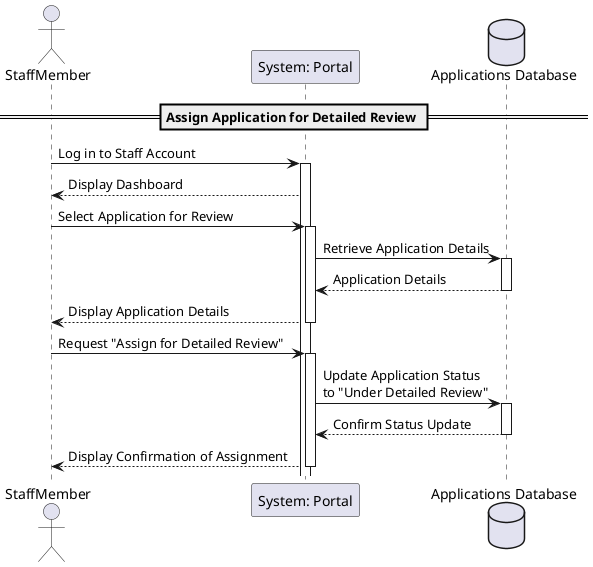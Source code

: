 @startuml
actor StaffMember
participant "System: Portal" as System
database "Applications Database" as Database

== Assign Application for Detailed Review ==

StaffMember -> System : Log in to Staff Account
activate System

System --> StaffMember : Display Dashboard

StaffMember -> System : Select Application for Review
activate System

System -> Database : Retrieve Application Details
activate Database
Database --> System : Application Details
deactivate Database

System --> StaffMember : Display Application Details
deactivate System

StaffMember -> System : Request "Assign for Detailed Review"
activate System

System -> Database : Update Application Status \nto "Under Detailed Review"
activate Database
Database --> System : Confirm Status Update
deactivate Database

System --> StaffMember : Display Confirmation of Assignment
deactivate System

@enduml